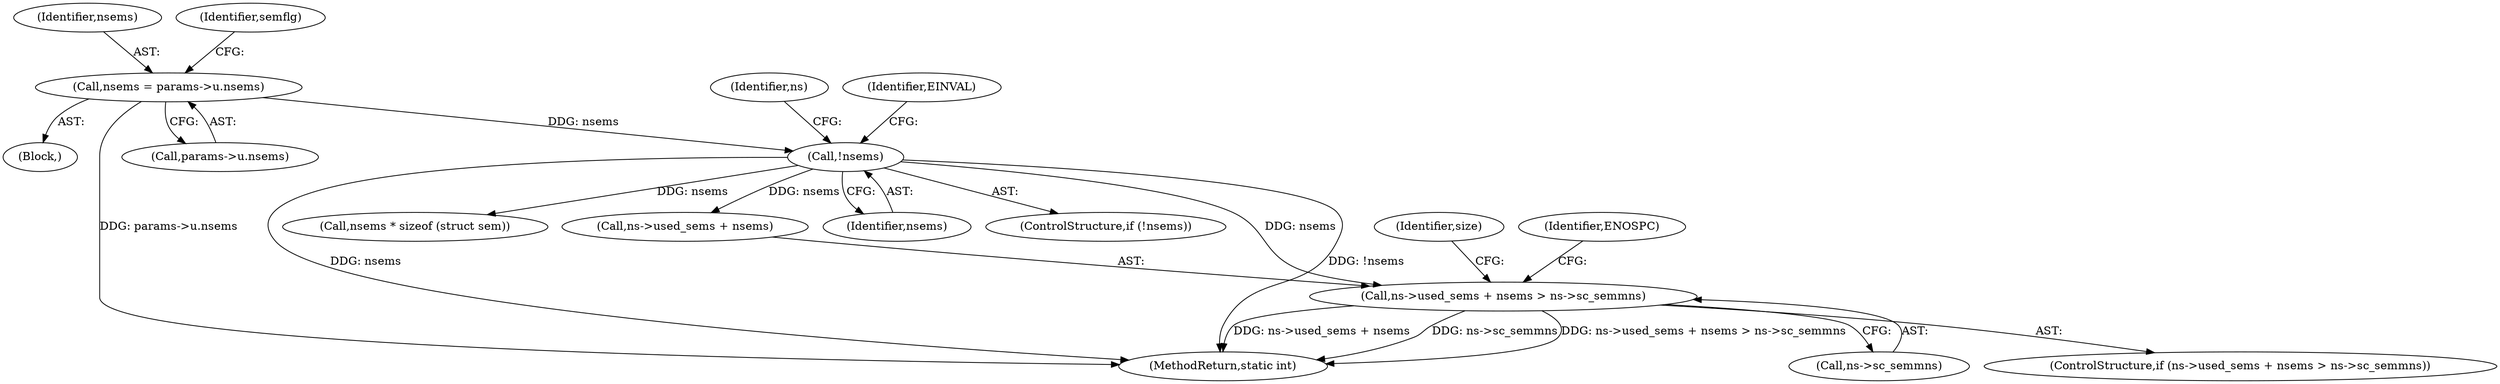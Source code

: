 digraph "0_linux_6062a8dc0517bce23e3c2f7d2fea5e22411269a3_4@pointer" {
"1000136" [label="(Call,ns->used_sems + nsems > ns->sc_semmns)"];
"1000130" [label="(Call,!nsems)"];
"1000115" [label="(Call,nsems = params->u.nsems)"];
"1000149" [label="(Identifier,size)"];
"1000309" [label="(MethodReturn,static int)"];
"1000130" [label="(Call,!nsems)"];
"1000116" [label="(Identifier,nsems)"];
"1000124" [label="(Identifier,semflg)"];
"1000117" [label="(Call,params->u.nsems)"];
"1000115" [label="(Call,nsems = params->u.nsems)"];
"1000154" [label="(Call,nsems * sizeof (struct sem))"];
"1000135" [label="(ControlStructure,if (ns->used_sems + nsems > ns->sc_semmns))"];
"1000103" [label="(Block,)"];
"1000137" [label="(Call,ns->used_sems + nsems)"];
"1000147" [label="(Identifier,ENOSPC)"];
"1000142" [label="(Call,ns->sc_semmns)"];
"1000131" [label="(Identifier,nsems)"];
"1000139" [label="(Identifier,ns)"];
"1000129" [label="(ControlStructure,if (!nsems))"];
"1000134" [label="(Identifier,EINVAL)"];
"1000136" [label="(Call,ns->used_sems + nsems > ns->sc_semmns)"];
"1000136" -> "1000135"  [label="AST: "];
"1000136" -> "1000142"  [label="CFG: "];
"1000137" -> "1000136"  [label="AST: "];
"1000142" -> "1000136"  [label="AST: "];
"1000147" -> "1000136"  [label="CFG: "];
"1000149" -> "1000136"  [label="CFG: "];
"1000136" -> "1000309"  [label="DDG: ns->sc_semmns"];
"1000136" -> "1000309"  [label="DDG: ns->used_sems + nsems > ns->sc_semmns"];
"1000136" -> "1000309"  [label="DDG: ns->used_sems + nsems"];
"1000130" -> "1000136"  [label="DDG: nsems"];
"1000130" -> "1000129"  [label="AST: "];
"1000130" -> "1000131"  [label="CFG: "];
"1000131" -> "1000130"  [label="AST: "];
"1000134" -> "1000130"  [label="CFG: "];
"1000139" -> "1000130"  [label="CFG: "];
"1000130" -> "1000309"  [label="DDG: !nsems"];
"1000130" -> "1000309"  [label="DDG: nsems"];
"1000115" -> "1000130"  [label="DDG: nsems"];
"1000130" -> "1000137"  [label="DDG: nsems"];
"1000130" -> "1000154"  [label="DDG: nsems"];
"1000115" -> "1000103"  [label="AST: "];
"1000115" -> "1000117"  [label="CFG: "];
"1000116" -> "1000115"  [label="AST: "];
"1000117" -> "1000115"  [label="AST: "];
"1000124" -> "1000115"  [label="CFG: "];
"1000115" -> "1000309"  [label="DDG: params->u.nsems"];
}
